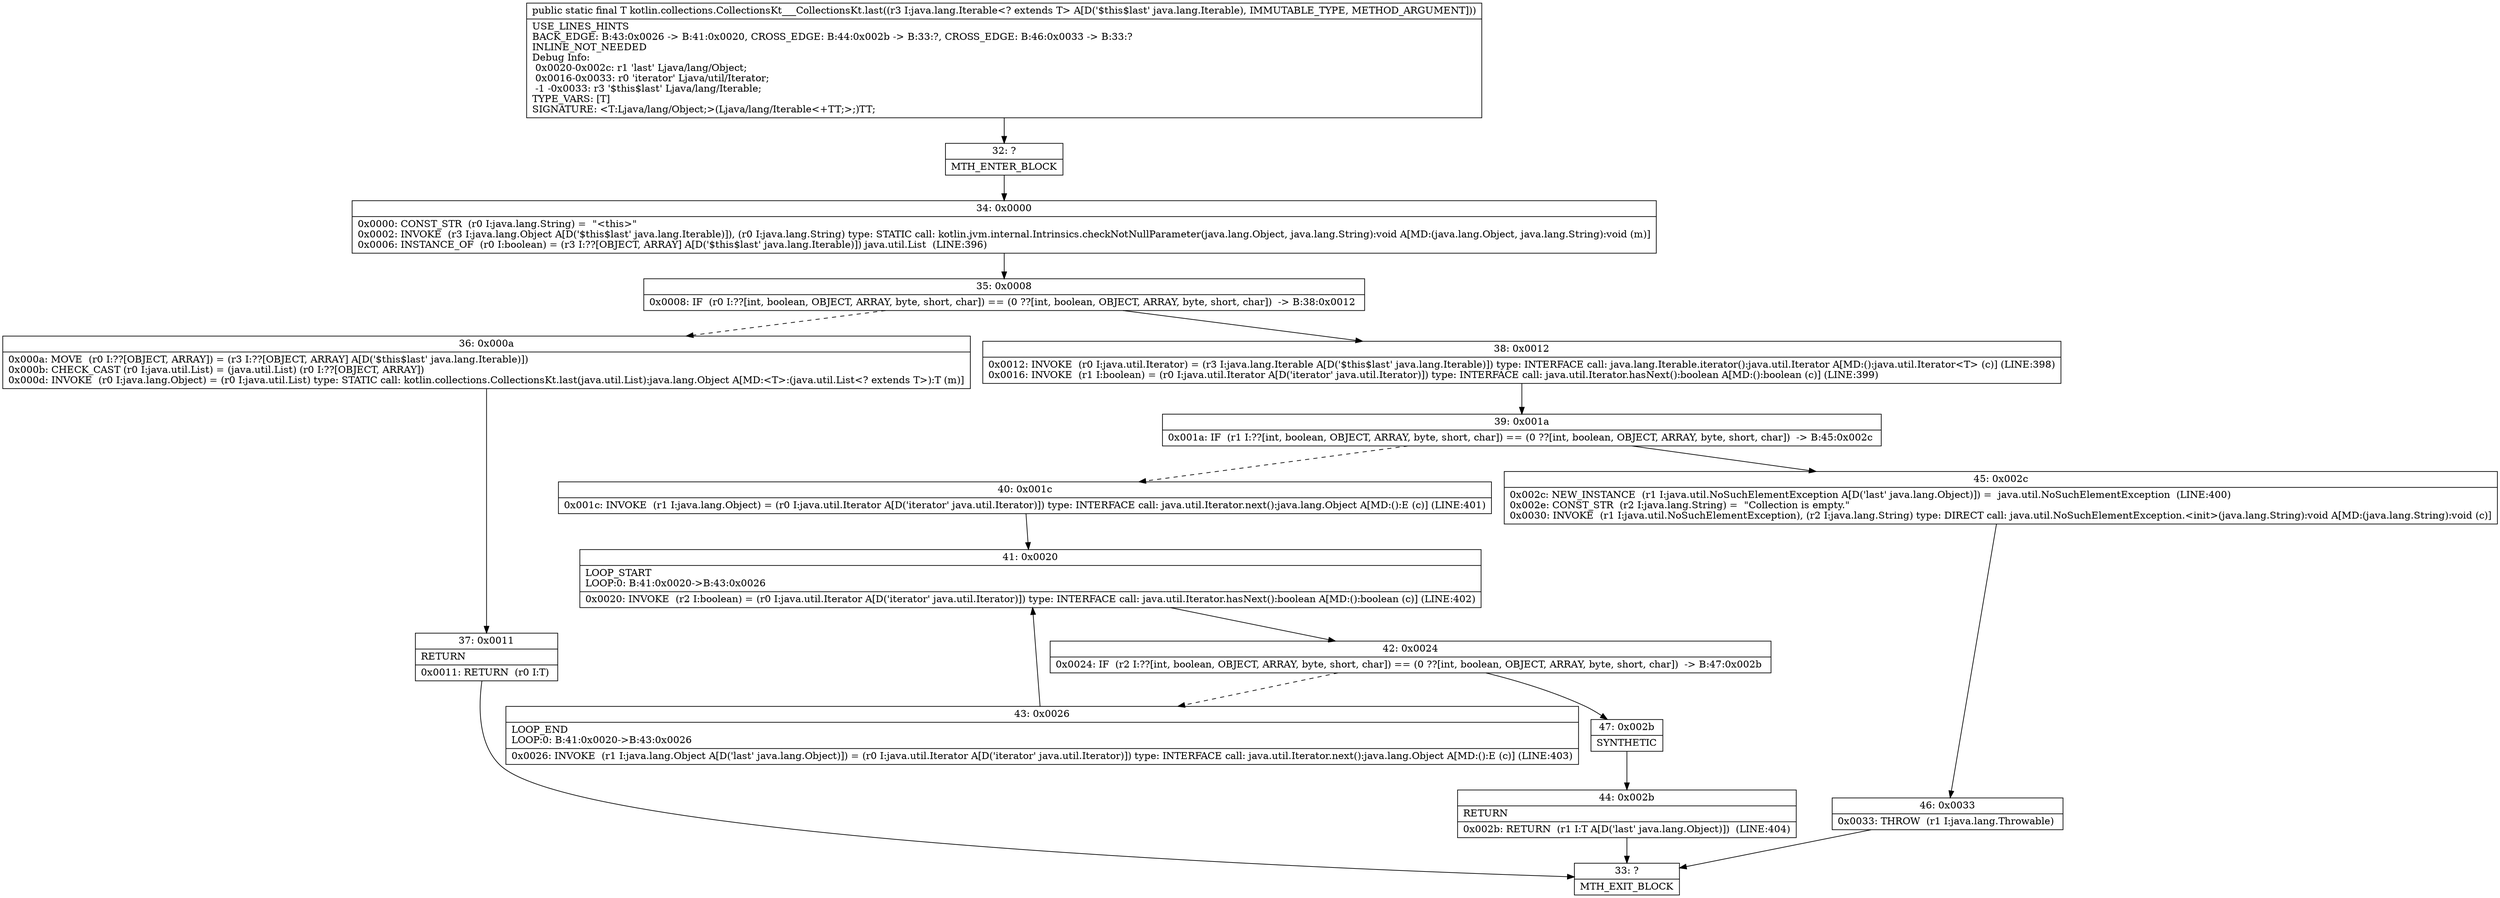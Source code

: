 digraph "CFG forkotlin.collections.CollectionsKt___CollectionsKt.last(Ljava\/lang\/Iterable;)Ljava\/lang\/Object;" {
Node_32 [shape=record,label="{32\:\ ?|MTH_ENTER_BLOCK\l}"];
Node_34 [shape=record,label="{34\:\ 0x0000|0x0000: CONST_STR  (r0 I:java.lang.String) =  \"\<this\>\" \l0x0002: INVOKE  (r3 I:java.lang.Object A[D('$this$last' java.lang.Iterable)]), (r0 I:java.lang.String) type: STATIC call: kotlin.jvm.internal.Intrinsics.checkNotNullParameter(java.lang.Object, java.lang.String):void A[MD:(java.lang.Object, java.lang.String):void (m)]\l0x0006: INSTANCE_OF  (r0 I:boolean) = (r3 I:??[OBJECT, ARRAY] A[D('$this$last' java.lang.Iterable)]) java.util.List  (LINE:396)\l}"];
Node_35 [shape=record,label="{35\:\ 0x0008|0x0008: IF  (r0 I:??[int, boolean, OBJECT, ARRAY, byte, short, char]) == (0 ??[int, boolean, OBJECT, ARRAY, byte, short, char])  \-\> B:38:0x0012 \l}"];
Node_36 [shape=record,label="{36\:\ 0x000a|0x000a: MOVE  (r0 I:??[OBJECT, ARRAY]) = (r3 I:??[OBJECT, ARRAY] A[D('$this$last' java.lang.Iterable)]) \l0x000b: CHECK_CAST (r0 I:java.util.List) = (java.util.List) (r0 I:??[OBJECT, ARRAY]) \l0x000d: INVOKE  (r0 I:java.lang.Object) = (r0 I:java.util.List) type: STATIC call: kotlin.collections.CollectionsKt.last(java.util.List):java.lang.Object A[MD:\<T\>:(java.util.List\<? extends T\>):T (m)]\l}"];
Node_37 [shape=record,label="{37\:\ 0x0011|RETURN\l|0x0011: RETURN  (r0 I:T) \l}"];
Node_33 [shape=record,label="{33\:\ ?|MTH_EXIT_BLOCK\l}"];
Node_38 [shape=record,label="{38\:\ 0x0012|0x0012: INVOKE  (r0 I:java.util.Iterator) = (r3 I:java.lang.Iterable A[D('$this$last' java.lang.Iterable)]) type: INTERFACE call: java.lang.Iterable.iterator():java.util.Iterator A[MD:():java.util.Iterator\<T\> (c)] (LINE:398)\l0x0016: INVOKE  (r1 I:boolean) = (r0 I:java.util.Iterator A[D('iterator' java.util.Iterator)]) type: INTERFACE call: java.util.Iterator.hasNext():boolean A[MD:():boolean (c)] (LINE:399)\l}"];
Node_39 [shape=record,label="{39\:\ 0x001a|0x001a: IF  (r1 I:??[int, boolean, OBJECT, ARRAY, byte, short, char]) == (0 ??[int, boolean, OBJECT, ARRAY, byte, short, char])  \-\> B:45:0x002c \l}"];
Node_40 [shape=record,label="{40\:\ 0x001c|0x001c: INVOKE  (r1 I:java.lang.Object) = (r0 I:java.util.Iterator A[D('iterator' java.util.Iterator)]) type: INTERFACE call: java.util.Iterator.next():java.lang.Object A[MD:():E (c)] (LINE:401)\l}"];
Node_41 [shape=record,label="{41\:\ 0x0020|LOOP_START\lLOOP:0: B:41:0x0020\-\>B:43:0x0026\l|0x0020: INVOKE  (r2 I:boolean) = (r0 I:java.util.Iterator A[D('iterator' java.util.Iterator)]) type: INTERFACE call: java.util.Iterator.hasNext():boolean A[MD:():boolean (c)] (LINE:402)\l}"];
Node_42 [shape=record,label="{42\:\ 0x0024|0x0024: IF  (r2 I:??[int, boolean, OBJECT, ARRAY, byte, short, char]) == (0 ??[int, boolean, OBJECT, ARRAY, byte, short, char])  \-\> B:47:0x002b \l}"];
Node_43 [shape=record,label="{43\:\ 0x0026|LOOP_END\lLOOP:0: B:41:0x0020\-\>B:43:0x0026\l|0x0026: INVOKE  (r1 I:java.lang.Object A[D('last' java.lang.Object)]) = (r0 I:java.util.Iterator A[D('iterator' java.util.Iterator)]) type: INTERFACE call: java.util.Iterator.next():java.lang.Object A[MD:():E (c)] (LINE:403)\l}"];
Node_47 [shape=record,label="{47\:\ 0x002b|SYNTHETIC\l}"];
Node_44 [shape=record,label="{44\:\ 0x002b|RETURN\l|0x002b: RETURN  (r1 I:T A[D('last' java.lang.Object)])  (LINE:404)\l}"];
Node_45 [shape=record,label="{45\:\ 0x002c|0x002c: NEW_INSTANCE  (r1 I:java.util.NoSuchElementException A[D('last' java.lang.Object)]) =  java.util.NoSuchElementException  (LINE:400)\l0x002e: CONST_STR  (r2 I:java.lang.String) =  \"Collection is empty.\" \l0x0030: INVOKE  (r1 I:java.util.NoSuchElementException), (r2 I:java.lang.String) type: DIRECT call: java.util.NoSuchElementException.\<init\>(java.lang.String):void A[MD:(java.lang.String):void (c)]\l}"];
Node_46 [shape=record,label="{46\:\ 0x0033|0x0033: THROW  (r1 I:java.lang.Throwable) \l}"];
MethodNode[shape=record,label="{public static final T kotlin.collections.CollectionsKt___CollectionsKt.last((r3 I:java.lang.Iterable\<? extends T\> A[D('$this$last' java.lang.Iterable), IMMUTABLE_TYPE, METHOD_ARGUMENT]))  | USE_LINES_HINTS\lBACK_EDGE: B:43:0x0026 \-\> B:41:0x0020, CROSS_EDGE: B:44:0x002b \-\> B:33:?, CROSS_EDGE: B:46:0x0033 \-\> B:33:?\lINLINE_NOT_NEEDED\lDebug Info:\l  0x0020\-0x002c: r1 'last' Ljava\/lang\/Object;\l  0x0016\-0x0033: r0 'iterator' Ljava\/util\/Iterator;\l  \-1 \-0x0033: r3 '$this$last' Ljava\/lang\/Iterable;\lTYPE_VARS: [T]\lSIGNATURE: \<T:Ljava\/lang\/Object;\>(Ljava\/lang\/Iterable\<+TT;\>;)TT;\l}"];
MethodNode -> Node_32;Node_32 -> Node_34;
Node_34 -> Node_35;
Node_35 -> Node_36[style=dashed];
Node_35 -> Node_38;
Node_36 -> Node_37;
Node_37 -> Node_33;
Node_38 -> Node_39;
Node_39 -> Node_40[style=dashed];
Node_39 -> Node_45;
Node_40 -> Node_41;
Node_41 -> Node_42;
Node_42 -> Node_43[style=dashed];
Node_42 -> Node_47;
Node_43 -> Node_41;
Node_47 -> Node_44;
Node_44 -> Node_33;
Node_45 -> Node_46;
Node_46 -> Node_33;
}

